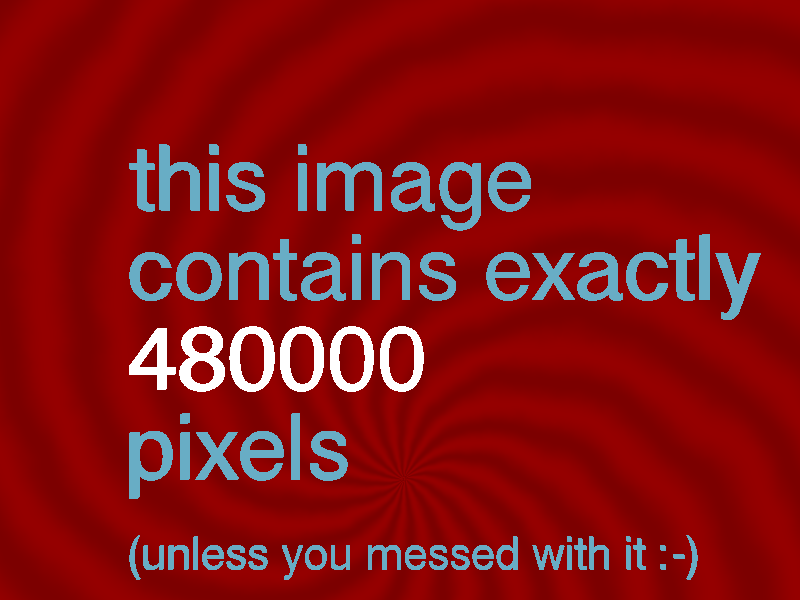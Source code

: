//	Persistence of Vision Raytracer Version 3.5 Scene Description File
//	File: image_size.pov
//	Author: Fabien Mosen
//	Description:
// This file demonstrates the "image_width" and "image_height" functions.
//
// -w320 -h240
// -w800 -h600 +a0.3
//
//*******************************************

#include "colors.inc"

camera {location <0,2,-10> direction z*1.5 look_at <0,2,0>}

#declare TotalPixels = image_width * image_height;
#declare PixString = str (TotalPixels,3,0)

union {
 text {ttf "cyrvetic.ttf","this image",.1,0 translate y*3}
 text {ttf "cyrvetic.ttf","contains exactly",.1,0 translate y*2}
 text {ttf "cyrvetic.ttf",PixString,.1,0 translate y*1 pigment {White}}
 text {ttf "cyrvetic.ttf","pixels",.1,0 translate y*0}
 text {ttf "cyrvetic.ttf","(unless you messed with it :-)",.1,0 scale .5 translate y*-1}
  pigment {SteelBlue}
  translate x*-3
}

plane {z,.1 hollow on pigment {spiral1 15 color_map {[0 Red*.3][1 Red*.2]} sine_wave warp {turbulence .1}}}

light_source {<4,5,-30> White*2}
